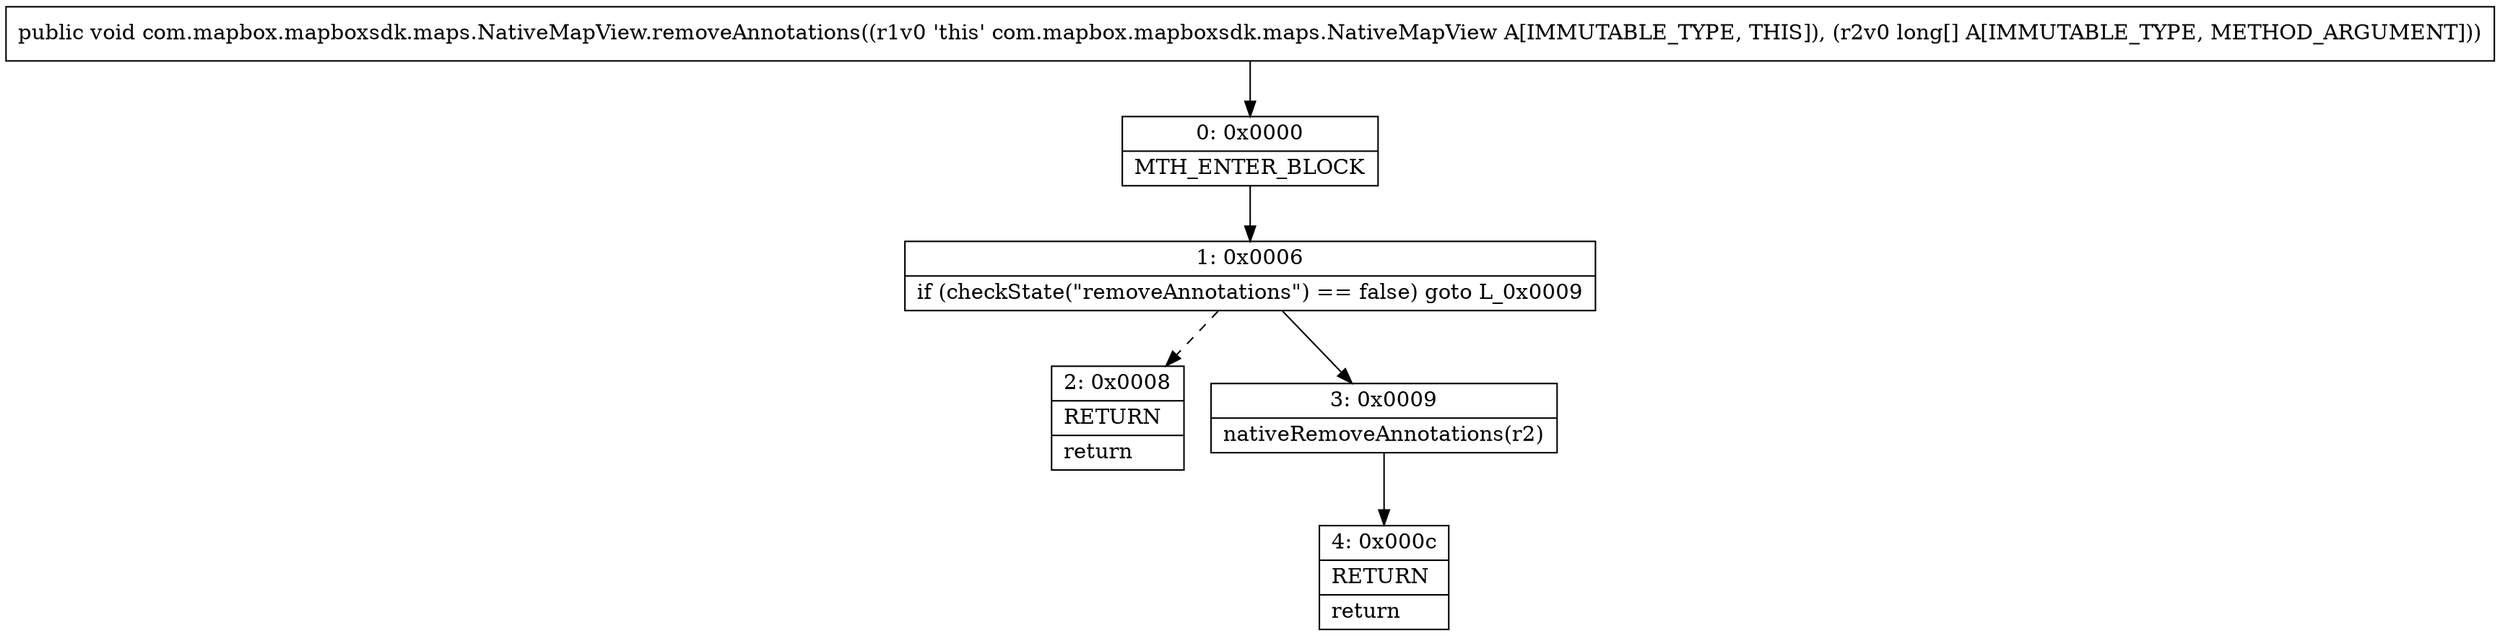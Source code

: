digraph "CFG forcom.mapbox.mapboxsdk.maps.NativeMapView.removeAnnotations([J)V" {
Node_0 [shape=record,label="{0\:\ 0x0000|MTH_ENTER_BLOCK\l}"];
Node_1 [shape=record,label="{1\:\ 0x0006|if (checkState(\"removeAnnotations\") == false) goto L_0x0009\l}"];
Node_2 [shape=record,label="{2\:\ 0x0008|RETURN\l|return\l}"];
Node_3 [shape=record,label="{3\:\ 0x0009|nativeRemoveAnnotations(r2)\l}"];
Node_4 [shape=record,label="{4\:\ 0x000c|RETURN\l|return\l}"];
MethodNode[shape=record,label="{public void com.mapbox.mapboxsdk.maps.NativeMapView.removeAnnotations((r1v0 'this' com.mapbox.mapboxsdk.maps.NativeMapView A[IMMUTABLE_TYPE, THIS]), (r2v0 long[] A[IMMUTABLE_TYPE, METHOD_ARGUMENT])) }"];
MethodNode -> Node_0;
Node_0 -> Node_1;
Node_1 -> Node_2[style=dashed];
Node_1 -> Node_3;
Node_3 -> Node_4;
}

